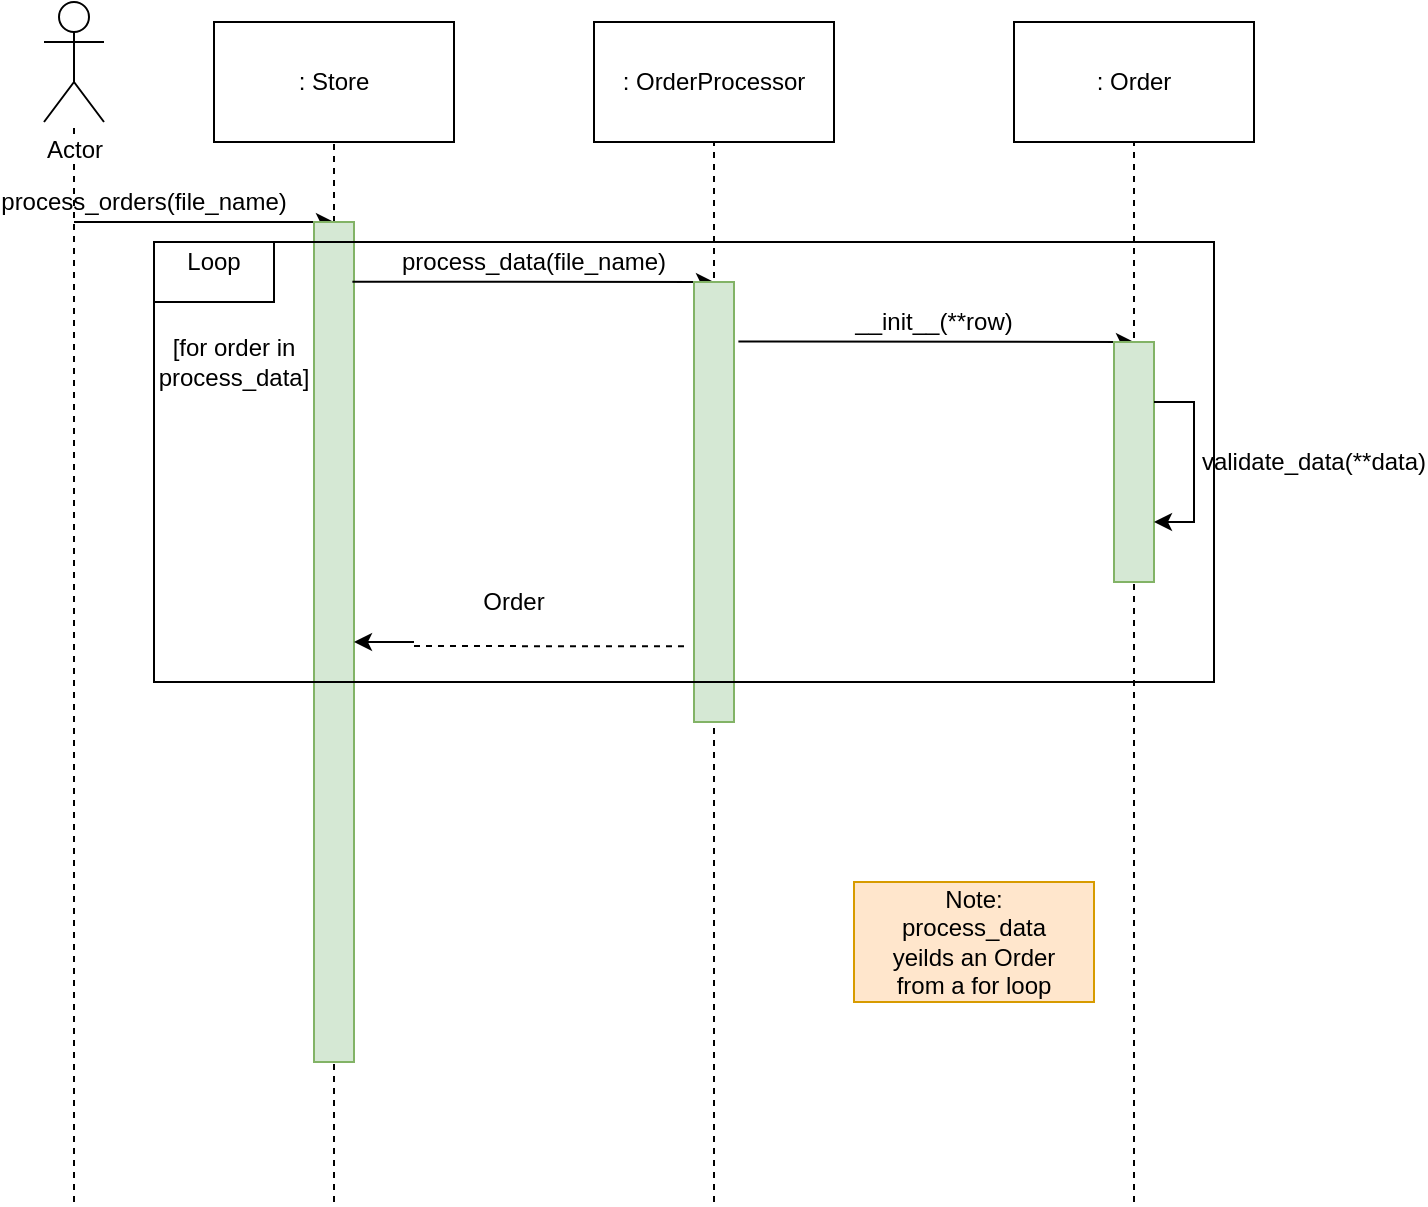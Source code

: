 <mxfile version="12.9.3" type="google"><diagram id="1jlMB-WnVQXIxLOsp8_4" name="Page-1"><mxGraphModel dx="1043" dy="595" grid="1" gridSize="10" guides="1" tooltips="1" connect="1" arrows="1" fold="1" page="1" pageScale="1" pageWidth="850" pageHeight="1100" math="0" shadow="0"><root><mxCell id="0"/><mxCell id="1" parent="0"/><mxCell id="oI44Cna5B9YhC0VldV9j-1" value="" style="endArrow=none;dashed=1;html=1;" edge="1" parent="1" target="oI44Cna5B9YhC0VldV9j-2"><mxGeometry width="50" height="50" relative="1" as="geometry"><mxPoint x="100" y="640" as="sourcePoint"/><mxPoint x="100" y="90" as="targetPoint"/></mxGeometry></mxCell><mxCell id="oI44Cna5B9YhC0VldV9j-2" value="Actor" style="shape=umlActor;verticalLabelPosition=bottom;labelBackgroundColor=#ffffff;verticalAlign=top;html=1;outlineConnect=0;" vertex="1" parent="1"><mxGeometry x="85" y="40" width="30" height="60" as="geometry"/></mxCell><mxCell id="oI44Cna5B9YhC0VldV9j-3" value=": Store" style="rounded=0;whiteSpace=wrap;html=1;" vertex="1" parent="1"><mxGeometry x="170" y="50" width="120" height="60" as="geometry"/></mxCell><mxCell id="oI44Cna5B9YhC0VldV9j-4" value=": OrderProcessor" style="rounded=0;whiteSpace=wrap;html=1;" vertex="1" parent="1"><mxGeometry x="360" y="50" width="120" height="60" as="geometry"/></mxCell><mxCell id="oI44Cna5B9YhC0VldV9j-5" value=": Order" style="rounded=0;whiteSpace=wrap;html=1;" vertex="1" parent="1"><mxGeometry x="570" y="50" width="120" height="60" as="geometry"/></mxCell><mxCell id="oI44Cna5B9YhC0VldV9j-6" value="" style="endArrow=none;dashed=1;html=1;entryX=0.5;entryY=1;entryDx=0;entryDy=0;" edge="1" parent="1" source="oI44Cna5B9YhC0VldV9j-12" target="oI44Cna5B9YhC0VldV9j-3"><mxGeometry width="50" height="50" relative="1" as="geometry"><mxPoint x="230" y="640" as="sourcePoint"/><mxPoint x="450" y="340" as="targetPoint"/></mxGeometry></mxCell><mxCell id="oI44Cna5B9YhC0VldV9j-7" value="" style="endArrow=none;dashed=1;html=1;entryX=0.5;entryY=1;entryDx=0;entryDy=0;" edge="1" parent="1" target="oI44Cna5B9YhC0VldV9j-4"><mxGeometry width="50" height="50" relative="1" as="geometry"><mxPoint x="420" y="640" as="sourcePoint"/><mxPoint x="450" y="340" as="targetPoint"/></mxGeometry></mxCell><mxCell id="oI44Cna5B9YhC0VldV9j-8" value="" style="endArrow=none;dashed=1;html=1;entryX=0.5;entryY=1;entryDx=0;entryDy=0;" edge="1" parent="1" target="oI44Cna5B9YhC0VldV9j-5"><mxGeometry width="50" height="50" relative="1" as="geometry"><mxPoint x="630" y="640" as="sourcePoint"/><mxPoint x="450" y="340" as="targetPoint"/></mxGeometry></mxCell><mxCell id="oI44Cna5B9YhC0VldV9j-10" value="" style="endArrow=classic;html=1;" edge="1" parent="1"><mxGeometry width="50" height="50" relative="1" as="geometry"><mxPoint x="100" y="150" as="sourcePoint"/><mxPoint x="230" y="150" as="targetPoint"/></mxGeometry></mxCell><mxCell id="oI44Cna5B9YhC0VldV9j-11" value="process_orders(file_name)" style="text;html=1;strokeColor=none;fillColor=none;align=center;verticalAlign=middle;whiteSpace=wrap;rounded=0;" vertex="1" parent="1"><mxGeometry x="115" y="130" width="40" height="20" as="geometry"/></mxCell><mxCell id="oI44Cna5B9YhC0VldV9j-12" value="" style="rounded=0;whiteSpace=wrap;html=1;fillColor=#d5e8d4;strokeColor=#82b366;" vertex="1" parent="1"><mxGeometry x="220" y="150" width="20" height="420" as="geometry"/></mxCell><mxCell id="oI44Cna5B9YhC0VldV9j-13" value="" style="endArrow=none;dashed=1;html=1;entryX=0.5;entryY=1;entryDx=0;entryDy=0;" edge="1" parent="1" target="oI44Cna5B9YhC0VldV9j-12"><mxGeometry width="50" height="50" relative="1" as="geometry"><mxPoint x="230" y="640" as="sourcePoint"/><mxPoint x="230" y="110" as="targetPoint"/></mxGeometry></mxCell><mxCell id="oI44Cna5B9YhC0VldV9j-14" value="" style="endArrow=classic;html=1;exitX=0.959;exitY=0.071;exitDx=0;exitDy=0;exitPerimeter=0;" edge="1" parent="1" source="oI44Cna5B9YhC0VldV9j-12"><mxGeometry width="50" height="50" relative="1" as="geometry"><mxPoint x="400" y="390" as="sourcePoint"/><mxPoint x="420" y="180" as="targetPoint"/></mxGeometry></mxCell><mxCell id="oI44Cna5B9YhC0VldV9j-15" value="process_data(file_name)" style="text;html=1;strokeColor=none;fillColor=none;align=center;verticalAlign=middle;whiteSpace=wrap;rounded=0;" vertex="1" parent="1"><mxGeometry x="310" y="160" width="40" height="20" as="geometry"/></mxCell><mxCell id="oI44Cna5B9YhC0VldV9j-20" value="" style="rounded=0;whiteSpace=wrap;html=1;fillColor=#d5e8d4;strokeColor=#82b366;" vertex="1" parent="1"><mxGeometry x="410" y="180" width="20" height="220" as="geometry"/></mxCell><mxCell id="oI44Cna5B9YhC0VldV9j-21" value="" style="endArrow=classic;html=1;exitX=1.109;exitY=0.135;exitDx=0;exitDy=0;exitPerimeter=0;" edge="1" parent="1" source="oI44Cna5B9YhC0VldV9j-20"><mxGeometry width="50" height="50" relative="1" as="geometry"><mxPoint x="400" y="390" as="sourcePoint"/><mxPoint x="630" y="210" as="targetPoint"/></mxGeometry></mxCell><mxCell id="oI44Cna5B9YhC0VldV9j-22" value="" style="rounded=0;whiteSpace=wrap;html=1;fillColor=#d5e8d4;strokeColor=#82b366;" vertex="1" parent="1"><mxGeometry x="620" y="210" width="20" height="120" as="geometry"/></mxCell><mxCell id="oI44Cna5B9YhC0VldV9j-23" value="__init__(**row)" style="text;html=1;strokeColor=none;fillColor=none;align=center;verticalAlign=middle;whiteSpace=wrap;rounded=0;" vertex="1" parent="1"><mxGeometry x="510" y="190" width="40" height="20" as="geometry"/></mxCell><mxCell id="oI44Cna5B9YhC0VldV9j-27" value="" style="rounded=0;whiteSpace=wrap;html=1;fillColor=none;" vertex="1" parent="1"><mxGeometry x="140" y="160" width="530" height="220" as="geometry"/></mxCell><mxCell id="oI44Cna5B9YhC0VldV9j-28" value="" style="rounded=0;whiteSpace=wrap;html=1;fillColor=none;" vertex="1" parent="1"><mxGeometry x="140" y="160" width="60" height="30" as="geometry"/></mxCell><mxCell id="oI44Cna5B9YhC0VldV9j-29" value="Loop" style="text;html=1;strokeColor=none;fillColor=none;align=center;verticalAlign=middle;whiteSpace=wrap;rounded=0;" vertex="1" parent="1"><mxGeometry x="150" y="160" width="40" height="20" as="geometry"/></mxCell><mxCell id="oI44Cna5B9YhC0VldV9j-30" value="[for order in process_data]" style="text;html=1;strokeColor=none;fillColor=none;align=center;verticalAlign=middle;whiteSpace=wrap;rounded=0;" vertex="1" parent="1"><mxGeometry x="150" y="210" width="60" height="20" as="geometry"/></mxCell><mxCell id="oI44Cna5B9YhC0VldV9j-38" style="edgeStyle=orthogonalEdgeStyle;rounded=0;orthogonalLoop=1;jettySize=auto;html=1;exitX=1;exitY=0.25;exitDx=0;exitDy=0;entryX=1;entryY=0.75;entryDx=0;entryDy=0;" edge="1" parent="1" source="oI44Cna5B9YhC0VldV9j-22" target="oI44Cna5B9YhC0VldV9j-22"><mxGeometry relative="1" as="geometry"/></mxCell><mxCell id="oI44Cna5B9YhC0VldV9j-39" value="validate_data(**data)" style="text;html=1;strokeColor=none;fillColor=none;align=center;verticalAlign=middle;whiteSpace=wrap;rounded=0;" vertex="1" parent="1"><mxGeometry x="700" y="260" width="40" height="20" as="geometry"/></mxCell><mxCell id="oI44Cna5B9YhC0VldV9j-42" value="Order" style="text;html=1;strokeColor=none;fillColor=none;align=center;verticalAlign=middle;whiteSpace=wrap;rounded=0;" vertex="1" parent="1"><mxGeometry x="300" y="330" width="40" height="20" as="geometry"/></mxCell><mxCell id="oI44Cna5B9YhC0VldV9j-43" value="" style="endArrow=none;dashed=1;html=1;entryX=-0.165;entryY=0.828;entryDx=0;entryDy=0;entryPerimeter=0;" edge="1" parent="1" target="oI44Cna5B9YhC0VldV9j-20"><mxGeometry width="50" height="50" relative="1" as="geometry"><mxPoint x="270" y="362" as="sourcePoint"/><mxPoint x="620" y="410" as="targetPoint"/></mxGeometry></mxCell><mxCell id="oI44Cna5B9YhC0VldV9j-44" value="" style="endArrow=classic;html=1;entryX=1;entryY=0.5;entryDx=0;entryDy=0;" edge="1" parent="1" target="oI44Cna5B9YhC0VldV9j-12"><mxGeometry width="50" height="50" relative="1" as="geometry"><mxPoint x="270" y="360" as="sourcePoint"/><mxPoint x="620" y="410" as="targetPoint"/></mxGeometry></mxCell><mxCell id="oI44Cna5B9YhC0VldV9j-48" value="" style="rounded=0;whiteSpace=wrap;html=1;fillColor=#ffe6cc;strokeColor=#d79b00;" vertex="1" parent="1"><mxGeometry x="490" y="480" width="120" height="60" as="geometry"/></mxCell><mxCell id="oI44Cna5B9YhC0VldV9j-49" value="Note: process_data yeilds an Order from a for loop" style="text;html=1;strokeColor=none;fillColor=none;align=center;verticalAlign=middle;whiteSpace=wrap;rounded=0;" vertex="1" parent="1"><mxGeometry x="500" y="490" width="100" height="40" as="geometry"/></mxCell></root></mxGraphModel></diagram></mxfile>